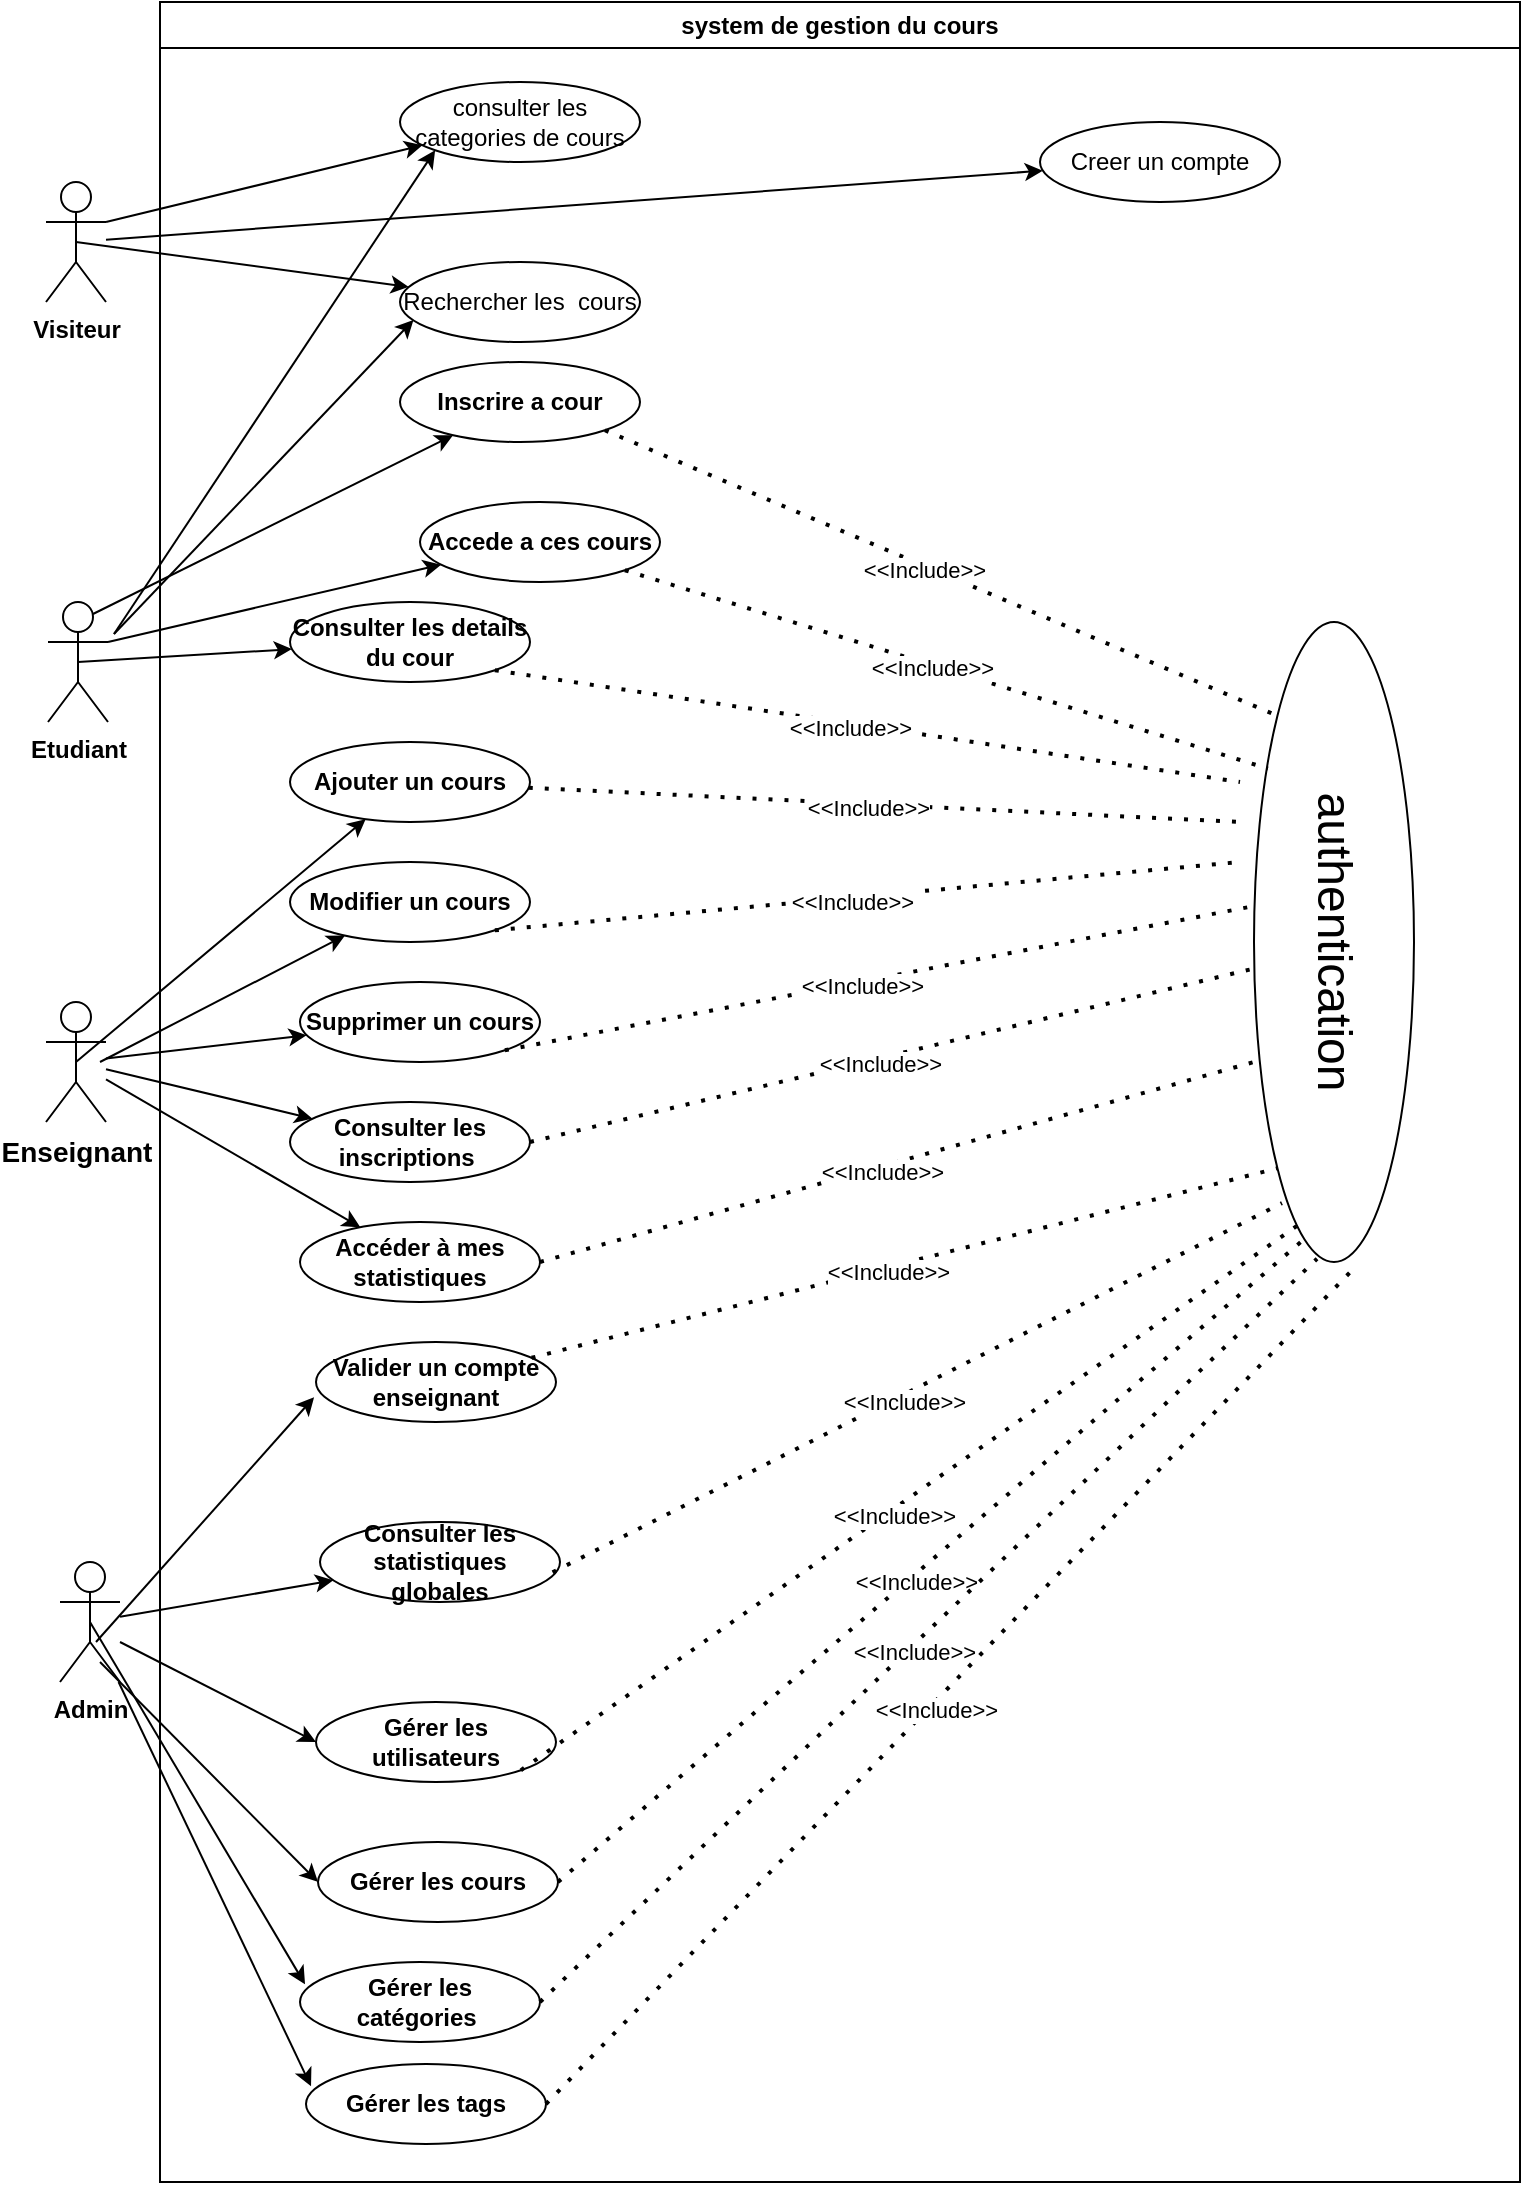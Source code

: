 <mxfile version="26.0.4">
  <diagram name="Page-1" id="to9laPEvmwYYF8XZ3khk">
    <mxGraphModel dx="1216" dy="601" grid="1" gridSize="10" guides="1" tooltips="1" connect="1" arrows="1" fold="1" page="1" pageScale="1" pageWidth="827" pageHeight="1169" math="0" shadow="0">
      <root>
        <mxCell id="0" />
        <mxCell id="1" parent="0" />
        <mxCell id="OT4-hi9Ndf2Y-_jL56fL-1" value="system de gestion du cours" style="swimlane;whiteSpace=wrap;html=1;startSize=23;" parent="1" vertex="1">
          <mxGeometry x="80" y="60" width="680" height="1090" as="geometry" />
        </mxCell>
        <mxCell id="OT4-hi9Ndf2Y-_jL56fL-13" value="consulter les categories de cours" style="ellipse;whiteSpace=wrap;html=1;" parent="OT4-hi9Ndf2Y-_jL56fL-1" vertex="1">
          <mxGeometry x="120" y="40" width="120" height="40" as="geometry" />
        </mxCell>
        <mxCell id="OT4-hi9Ndf2Y-_jL56fL-15" value="Rechercher les&amp;nbsp; cours" style="ellipse;whiteSpace=wrap;html=1;" parent="OT4-hi9Ndf2Y-_jL56fL-1" vertex="1">
          <mxGeometry x="120" y="130" width="120" height="40" as="geometry" />
        </mxCell>
        <mxCell id="OT4-hi9Ndf2Y-_jL56fL-17" value="Creer un compte" style="ellipse;whiteSpace=wrap;html=1;" parent="OT4-hi9Ndf2Y-_jL56fL-1" vertex="1">
          <mxGeometry x="440" y="60" width="120" height="40" as="geometry" />
        </mxCell>
        <mxCell id="OT4-hi9Ndf2Y-_jL56fL-21" value="&lt;b&gt;Inscrire a cour&lt;/b&gt;" style="ellipse;whiteSpace=wrap;html=1;" parent="OT4-hi9Ndf2Y-_jL56fL-1" vertex="1">
          <mxGeometry x="120" y="180" width="120" height="40" as="geometry" />
        </mxCell>
        <mxCell id="OT4-hi9Ndf2Y-_jL56fL-23" value="&lt;b&gt;Accede a ces cours&lt;/b&gt;" style="ellipse;whiteSpace=wrap;html=1;" parent="OT4-hi9Ndf2Y-_jL56fL-1" vertex="1">
          <mxGeometry x="130" y="250" width="120" height="40" as="geometry" />
        </mxCell>
        <mxCell id="OT4-hi9Ndf2Y-_jL56fL-26" value="&lt;b&gt;Consulter les details du cour&lt;/b&gt;" style="ellipse;whiteSpace=wrap;html=1;" parent="OT4-hi9Ndf2Y-_jL56fL-1" vertex="1">
          <mxGeometry x="65" y="300" width="120" height="40" as="geometry" />
        </mxCell>
        <mxCell id="OT4-hi9Ndf2Y-_jL56fL-28" value="&lt;b&gt;Ajouter un cours&lt;/b&gt;" style="ellipse;whiteSpace=wrap;html=1;" parent="OT4-hi9Ndf2Y-_jL56fL-1" vertex="1">
          <mxGeometry x="65" y="370" width="120" height="40" as="geometry" />
        </mxCell>
        <mxCell id="OT4-hi9Ndf2Y-_jL56fL-29" value="&lt;strong&gt;Modifier un cours&lt;/strong&gt;" style="ellipse;whiteSpace=wrap;html=1;" parent="OT4-hi9Ndf2Y-_jL56fL-1" vertex="1">
          <mxGeometry x="65" y="430" width="120" height="40" as="geometry" />
        </mxCell>
        <mxCell id="OT4-hi9Ndf2Y-_jL56fL-30" style="rounded=0;orthogonalLoop=1;jettySize=auto;html=1;" parent="OT4-hi9Ndf2Y-_jL56fL-1" target="OT4-hi9Ndf2Y-_jL56fL-29" edge="1">
          <mxGeometry relative="1" as="geometry">
            <mxPoint x="-30" y="530" as="sourcePoint" />
          </mxGeometry>
        </mxCell>
        <mxCell id="OT4-hi9Ndf2Y-_jL56fL-31" value="&lt;strong&gt;Supprimer un cours&lt;/strong&gt;" style="ellipse;whiteSpace=wrap;html=1;" parent="OT4-hi9Ndf2Y-_jL56fL-1" vertex="1">
          <mxGeometry x="70" y="490" width="120" height="40" as="geometry" />
        </mxCell>
        <mxCell id="OT4-hi9Ndf2Y-_jL56fL-33" value="&lt;strong&gt;Consulter les inscriptions&lt;/strong&gt;&amp;nbsp;" style="ellipse;whiteSpace=wrap;html=1;" parent="OT4-hi9Ndf2Y-_jL56fL-1" vertex="1">
          <mxGeometry x="65" y="550" width="120" height="40" as="geometry" />
        </mxCell>
        <mxCell id="OT4-hi9Ndf2Y-_jL56fL-35" value="&lt;font style=&quot;font-size: 24px;&quot;&gt;authentication&lt;/font&gt;" style="ellipse;whiteSpace=wrap;html=1;rotation=90;" parent="OT4-hi9Ndf2Y-_jL56fL-1" vertex="1">
          <mxGeometry x="427" y="430" width="320" height="80" as="geometry" />
        </mxCell>
        <mxCell id="OT4-hi9Ndf2Y-_jL56fL-37" value="" style="endArrow=none;dashed=1;html=1;dashPattern=1 3;strokeWidth=2;rounded=0;exitX=1;exitY=1;exitDx=0;exitDy=0;entryX=0;entryY=1;entryDx=0;entryDy=0;" parent="OT4-hi9Ndf2Y-_jL56fL-1" source="OT4-hi9Ndf2Y-_jL56fL-21" target="OT4-hi9Ndf2Y-_jL56fL-35" edge="1">
          <mxGeometry width="50" height="50" relative="1" as="geometry">
            <mxPoint x="680" y="460" as="sourcePoint" />
            <mxPoint x="730" y="410" as="targetPoint" />
          </mxGeometry>
        </mxCell>
        <mxCell id="OT4-hi9Ndf2Y-_jL56fL-38" value="&amp;lt;&amp;lt;Include&amp;gt;&amp;gt;" style="edgeLabel;html=1;align=center;verticalAlign=middle;resizable=0;points=[];" parent="OT4-hi9Ndf2Y-_jL56fL-37" vertex="1" connectable="0">
          <mxGeometry x="-0.052" y="-2" relative="1" as="geometry">
            <mxPoint x="1" as="offset" />
          </mxGeometry>
        </mxCell>
        <mxCell id="OT4-hi9Ndf2Y-_jL56fL-39" value="" style="endArrow=none;dashed=1;html=1;dashPattern=1 3;strokeWidth=2;rounded=0;exitX=1;exitY=1;exitDx=0;exitDy=0;entryX=0.229;entryY=0.913;entryDx=0;entryDy=0;entryPerimeter=0;" parent="OT4-hi9Ndf2Y-_jL56fL-1" source="OT4-hi9Ndf2Y-_jL56fL-23" target="OT4-hi9Ndf2Y-_jL56fL-35" edge="1">
          <mxGeometry width="50" height="50" relative="1" as="geometry">
            <mxPoint x="182" y="294" as="sourcePoint" />
            <mxPoint x="569" y="367" as="targetPoint" />
          </mxGeometry>
        </mxCell>
        <mxCell id="OT4-hi9Ndf2Y-_jL56fL-40" value="&amp;lt;&amp;lt;Include&amp;gt;&amp;gt;" style="edgeLabel;html=1;align=center;verticalAlign=middle;resizable=0;points=[];" parent="OT4-hi9Ndf2Y-_jL56fL-39" vertex="1" connectable="0">
          <mxGeometry x="-0.052" y="-2" relative="1" as="geometry">
            <mxPoint x="1" as="offset" />
          </mxGeometry>
        </mxCell>
        <mxCell id="OT4-hi9Ndf2Y-_jL56fL-41" value="" style="endArrow=none;dashed=1;html=1;dashPattern=1 3;strokeWidth=2;rounded=0;exitX=1;exitY=1;exitDx=0;exitDy=0;" parent="OT4-hi9Ndf2Y-_jL56fL-1" source="OT4-hi9Ndf2Y-_jL56fL-26" edge="1">
          <mxGeometry width="50" height="50" relative="1" as="geometry">
            <mxPoint x="182" y="344" as="sourcePoint" />
            <mxPoint x="540" y="390" as="targetPoint" />
          </mxGeometry>
        </mxCell>
        <mxCell id="OT4-hi9Ndf2Y-_jL56fL-42" value="&amp;lt;&amp;lt;Include&amp;gt;&amp;gt;" style="edgeLabel;html=1;align=center;verticalAlign=middle;resizable=0;points=[];" parent="OT4-hi9Ndf2Y-_jL56fL-41" vertex="1" connectable="0">
          <mxGeometry x="-0.052" y="-2" relative="1" as="geometry">
            <mxPoint x="1" as="offset" />
          </mxGeometry>
        </mxCell>
        <mxCell id="OT4-hi9Ndf2Y-_jL56fL-43" value="" style="endArrow=none;dashed=1;html=1;dashPattern=1 3;strokeWidth=2;rounded=0;" parent="OT4-hi9Ndf2Y-_jL56fL-1" source="OT4-hi9Ndf2Y-_jL56fL-28" edge="1">
          <mxGeometry width="50" height="50" relative="1" as="geometry">
            <mxPoint x="192" y="394" as="sourcePoint" />
            <mxPoint x="540" y="410" as="targetPoint" />
          </mxGeometry>
        </mxCell>
        <mxCell id="OT4-hi9Ndf2Y-_jL56fL-44" value="&amp;lt;&amp;lt;Include&amp;gt;&amp;gt;" style="edgeLabel;html=1;align=center;verticalAlign=middle;resizable=0;points=[];" parent="OT4-hi9Ndf2Y-_jL56fL-43" vertex="1" connectable="0">
          <mxGeometry x="-0.052" y="-2" relative="1" as="geometry">
            <mxPoint x="1" as="offset" />
          </mxGeometry>
        </mxCell>
        <mxCell id="OT4-hi9Ndf2Y-_jL56fL-45" value="" style="endArrow=none;dashed=1;html=1;dashPattern=1 3;strokeWidth=2;rounded=0;exitX=1;exitY=1;exitDx=0;exitDy=0;" parent="OT4-hi9Ndf2Y-_jL56fL-1" source="OT4-hi9Ndf2Y-_jL56fL-29" edge="1">
          <mxGeometry width="50" height="50" relative="1" as="geometry">
            <mxPoint x="225" y="452" as="sourcePoint" />
            <mxPoint x="540" y="430" as="targetPoint" />
          </mxGeometry>
        </mxCell>
        <mxCell id="OT4-hi9Ndf2Y-_jL56fL-46" value="&amp;lt;&amp;lt;Include&amp;gt;&amp;gt;" style="edgeLabel;html=1;align=center;verticalAlign=middle;resizable=0;points=[];" parent="OT4-hi9Ndf2Y-_jL56fL-45" vertex="1" connectable="0">
          <mxGeometry x="-0.052" y="-2" relative="1" as="geometry">
            <mxPoint x="1" as="offset" />
          </mxGeometry>
        </mxCell>
        <mxCell id="OT4-hi9Ndf2Y-_jL56fL-47" value="" style="endArrow=none;dashed=1;html=1;dashPattern=1 3;strokeWidth=2;rounded=0;entryX=0.444;entryY=1.004;entryDx=0;entryDy=0;exitX=1;exitY=1;exitDx=0;exitDy=0;entryPerimeter=0;" parent="OT4-hi9Ndf2Y-_jL56fL-1" source="OT4-hi9Ndf2Y-_jL56fL-31" target="OT4-hi9Ndf2Y-_jL56fL-35" edge="1">
          <mxGeometry width="50" height="50" relative="1" as="geometry">
            <mxPoint x="212" y="529" as="sourcePoint" />
            <mxPoint x="609" y="407" as="targetPoint" />
          </mxGeometry>
        </mxCell>
        <mxCell id="OT4-hi9Ndf2Y-_jL56fL-48" value="&amp;lt;&amp;lt;Include&amp;gt;&amp;gt;" style="edgeLabel;html=1;align=center;verticalAlign=middle;resizable=0;points=[];" parent="OT4-hi9Ndf2Y-_jL56fL-47" vertex="1" connectable="0">
          <mxGeometry x="-0.052" y="-2" relative="1" as="geometry">
            <mxPoint x="1" as="offset" />
          </mxGeometry>
        </mxCell>
        <mxCell id="OT4-hi9Ndf2Y-_jL56fL-49" value="" style="endArrow=none;dashed=1;html=1;dashPattern=1 3;strokeWidth=2;rounded=0;entryX=0.539;entryY=0.959;entryDx=0;entryDy=0;exitX=1;exitY=0.5;exitDx=0;exitDy=0;entryPerimeter=0;" parent="OT4-hi9Ndf2Y-_jL56fL-1" source="OT4-hi9Ndf2Y-_jL56fL-33" target="OT4-hi9Ndf2Y-_jL56fL-35" edge="1">
          <mxGeometry width="50" height="50" relative="1" as="geometry">
            <mxPoint x="212" y="584" as="sourcePoint" />
            <mxPoint x="619" y="417" as="targetPoint" />
          </mxGeometry>
        </mxCell>
        <mxCell id="OT4-hi9Ndf2Y-_jL56fL-50" value="&amp;lt;&amp;lt;Include&amp;gt;&amp;gt;" style="edgeLabel;html=1;align=center;verticalAlign=middle;resizable=0;points=[];" parent="OT4-hi9Ndf2Y-_jL56fL-49" vertex="1" connectable="0">
          <mxGeometry x="-0.052" y="-2" relative="1" as="geometry">
            <mxPoint x="1" as="offset" />
          </mxGeometry>
        </mxCell>
        <mxCell id="OT4-hi9Ndf2Y-_jL56fL-51" value="&lt;strong&gt;Gérer les utilisateurs&lt;/strong&gt;" style="ellipse;whiteSpace=wrap;html=1;" parent="OT4-hi9Ndf2Y-_jL56fL-1" vertex="1">
          <mxGeometry x="78" y="850" width="120" height="40" as="geometry" />
        </mxCell>
        <mxCell id="OT4-hi9Ndf2Y-_jL56fL-52" value="&lt;strong&gt;Valider un compte enseignant&lt;/strong&gt;" style="ellipse;whiteSpace=wrap;html=1;" parent="OT4-hi9Ndf2Y-_jL56fL-1" vertex="1">
          <mxGeometry x="78" y="670" width="120" height="40" as="geometry" />
        </mxCell>
        <mxCell id="OT4-hi9Ndf2Y-_jL56fL-53" style="rounded=0;orthogonalLoop=1;jettySize=auto;html=1;exitX=0.5;exitY=0.5;exitDx=0;exitDy=0;exitPerimeter=0;entryX=-0.008;entryY=0.69;entryDx=0;entryDy=0;entryPerimeter=0;" parent="OT4-hi9Ndf2Y-_jL56fL-1" target="OT4-hi9Ndf2Y-_jL56fL-52" edge="1">
          <mxGeometry relative="1" as="geometry">
            <mxPoint x="-32" y="820" as="sourcePoint" />
          </mxGeometry>
        </mxCell>
        <mxCell id="OT4-hi9Ndf2Y-_jL56fL-54" style="rounded=0;orthogonalLoop=1;jettySize=auto;html=1;entryX=0;entryY=0.5;entryDx=0;entryDy=0;" parent="OT4-hi9Ndf2Y-_jL56fL-1" target="OT4-hi9Ndf2Y-_jL56fL-51" edge="1">
          <mxGeometry relative="1" as="geometry">
            <mxPoint x="-20" y="820" as="sourcePoint" />
          </mxGeometry>
        </mxCell>
        <mxCell id="OT4-hi9Ndf2Y-_jL56fL-55" style="rounded=0;orthogonalLoop=1;jettySize=auto;html=1;entryX=0;entryY=0.5;entryDx=0;entryDy=0;" parent="OT4-hi9Ndf2Y-_jL56fL-1" target="OT4-hi9Ndf2Y-_jL56fL-66" edge="1">
          <mxGeometry relative="1" as="geometry">
            <mxPoint x="-30" y="830" as="sourcePoint" />
            <mxPoint x="111" y="827" as="targetPoint" />
          </mxGeometry>
        </mxCell>
        <mxCell id="OT4-hi9Ndf2Y-_jL56fL-57" value="&lt;strong&gt;Gérer les catégories&amp;nbsp;&lt;/strong&gt;" style="ellipse;whiteSpace=wrap;html=1;" parent="OT4-hi9Ndf2Y-_jL56fL-1" vertex="1">
          <mxGeometry x="70" y="980" width="120" height="40" as="geometry" />
        </mxCell>
        <mxCell id="OT4-hi9Ndf2Y-_jL56fL-58" value="" style="endArrow=none;dashed=1;html=1;dashPattern=1 3;strokeWidth=2;rounded=0;entryX=0.968;entryY=0.704;entryDx=0;entryDy=0;exitX=1;exitY=0.5;exitDx=0;exitDy=0;entryPerimeter=0;" parent="OT4-hi9Ndf2Y-_jL56fL-1" source="OT4-hi9Ndf2Y-_jL56fL-66" target="OT4-hi9Ndf2Y-_jL56fL-35" edge="1">
          <mxGeometry width="50" height="50" relative="1" as="geometry">
            <mxPoint x="212" y="844" as="sourcePoint" />
            <mxPoint x="557" y="722" as="targetPoint" />
          </mxGeometry>
        </mxCell>
        <mxCell id="OT4-hi9Ndf2Y-_jL56fL-59" value="&amp;lt;&amp;lt;Include&amp;gt;&amp;gt;" style="edgeLabel;html=1;align=center;verticalAlign=middle;resizable=0;points=[];" parent="OT4-hi9Ndf2Y-_jL56fL-58" vertex="1" connectable="0">
          <mxGeometry x="-0.052" y="-2" relative="1" as="geometry">
            <mxPoint x="1" as="offset" />
          </mxGeometry>
        </mxCell>
        <mxCell id="OT4-hi9Ndf2Y-_jL56fL-60" value="" style="endArrow=none;dashed=1;html=1;dashPattern=1 3;strokeWidth=2;rounded=0;entryX=0.995;entryY=0.606;entryDx=0;entryDy=0;exitX=1;exitY=0.5;exitDx=0;exitDy=0;entryPerimeter=0;" parent="OT4-hi9Ndf2Y-_jL56fL-1" source="OT4-hi9Ndf2Y-_jL56fL-57" target="OT4-hi9Ndf2Y-_jL56fL-35" edge="1">
          <mxGeometry width="50" height="50" relative="1" as="geometry">
            <mxPoint x="222" y="854" as="sourcePoint" />
            <mxPoint x="560" y="752" as="targetPoint" />
          </mxGeometry>
        </mxCell>
        <mxCell id="OT4-hi9Ndf2Y-_jL56fL-61" value="&amp;lt;&amp;lt;Include&amp;gt;&amp;gt;" style="edgeLabel;html=1;align=center;verticalAlign=middle;resizable=0;points=[];" parent="OT4-hi9Ndf2Y-_jL56fL-60" vertex="1" connectable="0">
          <mxGeometry x="-0.052" y="-2" relative="1" as="geometry">
            <mxPoint x="1" as="offset" />
          </mxGeometry>
        </mxCell>
        <mxCell id="OT4-hi9Ndf2Y-_jL56fL-62" value="" style="endArrow=none;dashed=1;html=1;dashPattern=1 3;strokeWidth=2;rounded=0;exitX=1;exitY=1;exitDx=0;exitDy=0;entryX=0.944;entryY=0.734;entryDx=0;entryDy=0;entryPerimeter=0;" parent="OT4-hi9Ndf2Y-_jL56fL-1" source="OT4-hi9Ndf2Y-_jL56fL-51" target="OT4-hi9Ndf2Y-_jL56fL-35" edge="1">
          <mxGeometry width="50" height="50" relative="1" as="geometry">
            <mxPoint x="235" y="722" as="sourcePoint" />
            <mxPoint x="550" y="700" as="targetPoint" />
          </mxGeometry>
        </mxCell>
        <mxCell id="OT4-hi9Ndf2Y-_jL56fL-63" value="&amp;lt;&amp;lt;Include&amp;gt;&amp;gt;" style="edgeLabel;html=1;align=center;verticalAlign=middle;resizable=0;points=[];" parent="OT4-hi9Ndf2Y-_jL56fL-62" vertex="1" connectable="0">
          <mxGeometry x="-0.052" y="-2" relative="1" as="geometry">
            <mxPoint x="1" as="offset" />
          </mxGeometry>
        </mxCell>
        <mxCell id="OT4-hi9Ndf2Y-_jL56fL-64" value="" style="endArrow=none;dashed=1;html=1;dashPattern=1 3;strokeWidth=2;rounded=0;entryX=1;entryY=1;entryDx=0;entryDy=0;" parent="OT4-hi9Ndf2Y-_jL56fL-1" source="OT4-hi9Ndf2Y-_jL56fL-52" target="OT4-hi9Ndf2Y-_jL56fL-35" edge="1">
          <mxGeometry width="50" height="50" relative="1" as="geometry">
            <mxPoint x="202" y="664" as="sourcePoint" />
            <mxPoint x="550" y="680" as="targetPoint" />
          </mxGeometry>
        </mxCell>
        <mxCell id="OT4-hi9Ndf2Y-_jL56fL-65" value="&amp;lt;&amp;lt;Include&amp;gt;&amp;gt;" style="edgeLabel;html=1;align=center;verticalAlign=middle;resizable=0;points=[];" parent="OT4-hi9Ndf2Y-_jL56fL-64" vertex="1" connectable="0">
          <mxGeometry x="-0.052" y="-2" relative="1" as="geometry">
            <mxPoint x="1" as="offset" />
          </mxGeometry>
        </mxCell>
        <mxCell id="OT4-hi9Ndf2Y-_jL56fL-66" value="&lt;b&gt;Gérer les cours&lt;/b&gt;" style="ellipse;whiteSpace=wrap;html=1;" parent="OT4-hi9Ndf2Y-_jL56fL-1" vertex="1">
          <mxGeometry x="79" y="920" width="120" height="40" as="geometry" />
        </mxCell>
        <mxCell id="OT4-hi9Ndf2Y-_jL56fL-68" value="&lt;b&gt;Accéder à mes statistiques&lt;/b&gt;" style="ellipse;whiteSpace=wrap;html=1;" parent="OT4-hi9Ndf2Y-_jL56fL-1" vertex="1">
          <mxGeometry x="70" y="610" width="120" height="40" as="geometry" />
        </mxCell>
        <mxCell id="OT4-hi9Ndf2Y-_jL56fL-69" value="" style="endArrow=none;dashed=1;html=1;dashPattern=1 3;strokeWidth=2;rounded=0;entryX=0.539;entryY=0.959;entryDx=0;entryDy=0;exitX=1;exitY=0.5;exitDx=0;exitDy=0;entryPerimeter=0;" parent="OT4-hi9Ndf2Y-_jL56fL-1" source="OT4-hi9Ndf2Y-_jL56fL-68" edge="1">
          <mxGeometry width="50" height="50" relative="1" as="geometry">
            <mxPoint x="209" y="632" as="sourcePoint" />
            <mxPoint x="547" y="530" as="targetPoint" />
          </mxGeometry>
        </mxCell>
        <mxCell id="OT4-hi9Ndf2Y-_jL56fL-70" value="&amp;lt;&amp;lt;Include&amp;gt;&amp;gt;" style="edgeLabel;html=1;align=center;verticalAlign=middle;resizable=0;points=[];" parent="OT4-hi9Ndf2Y-_jL56fL-69" vertex="1" connectable="0">
          <mxGeometry x="-0.052" y="-2" relative="1" as="geometry">
            <mxPoint x="1" as="offset" />
          </mxGeometry>
        </mxCell>
        <mxCell id="OT4-hi9Ndf2Y-_jL56fL-71" value="&lt;strong&gt;Consulter les statistiques globales&lt;/strong&gt;" style="ellipse;whiteSpace=wrap;html=1;" parent="OT4-hi9Ndf2Y-_jL56fL-1" vertex="1">
          <mxGeometry x="80" y="760" width="120" height="40" as="geometry" />
        </mxCell>
        <mxCell id="OT4-hi9Ndf2Y-_jL56fL-72" value="" style="endArrow=none;dashed=1;html=1;dashPattern=1 3;strokeWidth=2;rounded=0;entryX=0.908;entryY=0.825;entryDx=0;entryDy=0;exitX=0.969;exitY=0.629;exitDx=0;exitDy=0;exitPerimeter=0;entryPerimeter=0;" parent="OT4-hi9Ndf2Y-_jL56fL-1" source="OT4-hi9Ndf2Y-_jL56fL-71" target="OT4-hi9Ndf2Y-_jL56fL-35" edge="1">
          <mxGeometry width="50" height="50" relative="1" as="geometry">
            <mxPoint x="240" y="900" as="sourcePoint" />
            <mxPoint x="570" y="762" as="targetPoint" />
          </mxGeometry>
        </mxCell>
        <mxCell id="OT4-hi9Ndf2Y-_jL56fL-73" value="&amp;lt;&amp;lt;Include&amp;gt;&amp;gt;" style="edgeLabel;html=1;align=center;verticalAlign=middle;resizable=0;points=[];" parent="OT4-hi9Ndf2Y-_jL56fL-72" vertex="1" connectable="0">
          <mxGeometry x="-0.052" y="-2" relative="1" as="geometry">
            <mxPoint x="1" as="offset" />
          </mxGeometry>
        </mxCell>
        <mxCell id="OT4-hi9Ndf2Y-_jL56fL-78" value="&lt;strong&gt;Gérer les tags&lt;/strong&gt;" style="ellipse;whiteSpace=wrap;html=1;" parent="OT4-hi9Ndf2Y-_jL56fL-1" vertex="1">
          <mxGeometry x="73" y="1031" width="120" height="40" as="geometry" />
        </mxCell>
        <mxCell id="OT4-hi9Ndf2Y-_jL56fL-79" value="" style="endArrow=none;dashed=1;html=1;dashPattern=1 3;strokeWidth=2;rounded=0;entryX=1.004;entryY=0.353;entryDx=0;entryDy=0;exitX=1;exitY=0.5;exitDx=0;exitDy=0;entryPerimeter=0;" parent="OT4-hi9Ndf2Y-_jL56fL-1" source="OT4-hi9Ndf2Y-_jL56fL-78" target="OT4-hi9Ndf2Y-_jL56fL-35" edge="1">
          <mxGeometry width="50" height="50" relative="1" as="geometry">
            <mxPoint x="232" y="924" as="sourcePoint" />
            <mxPoint x="589" y="698" as="targetPoint" />
          </mxGeometry>
        </mxCell>
        <mxCell id="OT4-hi9Ndf2Y-_jL56fL-80" value="&amp;lt;&amp;lt;Include&amp;gt;&amp;gt;" style="edgeLabel;html=1;align=center;verticalAlign=middle;resizable=0;points=[];" parent="OT4-hi9Ndf2Y-_jL56fL-79" vertex="1" connectable="0">
          <mxGeometry x="-0.052" y="-2" relative="1" as="geometry">
            <mxPoint x="1" as="offset" />
          </mxGeometry>
        </mxCell>
        <mxCell id="OT4-hi9Ndf2Y-_jL56fL-2" value="&lt;b&gt;Etudiant&lt;/b&gt;" style="shape=umlActor;verticalLabelPosition=bottom;verticalAlign=top;html=1;outlineConnect=0;" parent="1" vertex="1">
          <mxGeometry x="24" y="360" width="30" height="60" as="geometry" />
        </mxCell>
        <mxCell id="OT4-hi9Ndf2Y-_jL56fL-14" style="rounded=0;orthogonalLoop=1;jettySize=auto;html=1;exitX=1;exitY=0.333;exitDx=0;exitDy=0;exitPerimeter=0;" parent="1" source="OT4-hi9Ndf2Y-_jL56fL-3" target="OT4-hi9Ndf2Y-_jL56fL-13" edge="1">
          <mxGeometry relative="1" as="geometry" />
        </mxCell>
        <mxCell id="OT4-hi9Ndf2Y-_jL56fL-3" value="&lt;b&gt;Visiteur&lt;/b&gt;" style="shape=umlActor;verticalLabelPosition=bottom;verticalAlign=top;html=1;outlineConnect=0;" parent="1" vertex="1">
          <mxGeometry x="23" y="150" width="30" height="60" as="geometry" />
        </mxCell>
        <mxCell id="OT4-hi9Ndf2Y-_jL56fL-4" value="&lt;span style=&quot;box-sizing: border-box; border: 0px solid; --tw-border-spacing-x: 0; --tw-border-spacing-y: 0; --tw-translate-x: 0; --tw-translate-y: 0; --tw-rotate: 0; --tw-skew-x: 0; --tw-skew-y: 0; --tw-scale-x: 1; --tw-scale-y: 1; --tw-pan-x: ; --tw-pan-y: ; --tw-pinch-zoom: ; --tw-scroll-snap-strictness: proximity; --tw-gradient-from-position: ; --tw-gradient-via-position: ; --tw-gradient-to-position: ; --tw-ordinal: ; --tw-slashed-zero: ; --tw-numeric-figure: ; --tw-numeric-spacing: ; --tw-numeric-fraction: ; --tw-ring-inset: ; --tw-ring-offset-width: 0px; --tw-ring-offset-color: #fff; --tw-ring-color: rgba(59,130,246,.5); --tw-ring-offset-shadow: 0 0 #0000; --tw-ring-shadow: 0 0 #0000; --tw-shadow: 0 0 #0000; --tw-shadow-colored: 0 0 #0000; --tw-blur: ; --tw-brightness: ; --tw-contrast: ; --tw-grayscale: ; --tw-hue-rotate: ; --tw-invert: ; --tw-saturate: ; --tw-sepia: ; --tw-drop-shadow: ; --tw-backdrop-blur: ; --tw-backdrop-brightness: ; --tw-backdrop-contrast: ; --tw-backdrop-grayscale: ; --tw-backdrop-hue-rotate: ; --tw-backdrop-invert: ; --tw-backdrop-opacity: ; --tw-backdrop-saturate: ; --tw-backdrop-sepia: ; --tw-contain-size: ; --tw-contain-layout: ; --tw-contain-paint: ; --tw-contain-style: ; font-weight: bolder; font-family: &amp;quot;Nunito Sans&amp;quot;, sans-serif; font-size: 14px; text-align: start; white-space: pre-wrap; background-color: rgb(255, 255, 255);&quot;&gt;Enseignant&lt;/span&gt;" style="shape=umlActor;verticalLabelPosition=bottom;verticalAlign=top;html=1;outlineConnect=0;" parent="1" vertex="1">
          <mxGeometry x="23" y="560" width="30" height="60" as="geometry" />
        </mxCell>
        <mxCell id="OT4-hi9Ndf2Y-_jL56fL-5" value="&lt;b&gt;Admin&lt;/b&gt;" style="shape=umlActor;verticalLabelPosition=bottom;verticalAlign=top;html=1;outlineConnect=0;" parent="1" vertex="1">
          <mxGeometry x="30" y="840" width="30" height="60" as="geometry" />
        </mxCell>
        <mxCell id="OT4-hi9Ndf2Y-_jL56fL-16" style="rounded=0;orthogonalLoop=1;jettySize=auto;html=1;exitX=0.5;exitY=0.5;exitDx=0;exitDy=0;exitPerimeter=0;" parent="1" source="OT4-hi9Ndf2Y-_jL56fL-3" target="OT4-hi9Ndf2Y-_jL56fL-15" edge="1">
          <mxGeometry relative="1" as="geometry">
            <mxPoint x="50" y="240" as="sourcePoint" />
          </mxGeometry>
        </mxCell>
        <mxCell id="OT4-hi9Ndf2Y-_jL56fL-18" style="rounded=0;orthogonalLoop=1;jettySize=auto;html=1;" parent="1" source="OT4-hi9Ndf2Y-_jL56fL-3" target="OT4-hi9Ndf2Y-_jL56fL-17" edge="1">
          <mxGeometry relative="1" as="geometry">
            <mxPoint x="60" y="250" as="sourcePoint" />
          </mxGeometry>
        </mxCell>
        <mxCell id="OT4-hi9Ndf2Y-_jL56fL-22" style="rounded=0;orthogonalLoop=1;jettySize=auto;html=1;exitX=0.75;exitY=0.1;exitDx=0;exitDy=0;exitPerimeter=0;" parent="1" source="OT4-hi9Ndf2Y-_jL56fL-2" target="OT4-hi9Ndf2Y-_jL56fL-21" edge="1">
          <mxGeometry relative="1" as="geometry">
            <mxPoint x="80" y="270" as="sourcePoint" />
          </mxGeometry>
        </mxCell>
        <mxCell id="OT4-hi9Ndf2Y-_jL56fL-24" style="rounded=0;orthogonalLoop=1;jettySize=auto;html=1;exitX=1;exitY=0.333;exitDx=0;exitDy=0;exitPerimeter=0;" parent="1" source="OT4-hi9Ndf2Y-_jL56fL-2" target="OT4-hi9Ndf2Y-_jL56fL-23" edge="1">
          <mxGeometry relative="1" as="geometry">
            <mxPoint x="85" y="400" as="sourcePoint" />
          </mxGeometry>
        </mxCell>
        <mxCell id="OT4-hi9Ndf2Y-_jL56fL-25" style="rounded=0;orthogonalLoop=1;jettySize=auto;html=1;exitX=0.5;exitY=0.5;exitDx=0;exitDy=0;exitPerimeter=0;" parent="1" source="OT4-hi9Ndf2Y-_jL56fL-2" target="OT4-hi9Ndf2Y-_jL56fL-26" edge="1">
          <mxGeometry relative="1" as="geometry">
            <mxPoint x="64" y="430" as="sourcePoint" />
          </mxGeometry>
        </mxCell>
        <mxCell id="OT4-hi9Ndf2Y-_jL56fL-27" style="rounded=0;orthogonalLoop=1;jettySize=auto;html=1;exitX=0.5;exitY=0.5;exitDx=0;exitDy=0;exitPerimeter=0;" parent="1" source="OT4-hi9Ndf2Y-_jL56fL-4" target="OT4-hi9Ndf2Y-_jL56fL-28" edge="1">
          <mxGeometry relative="1" as="geometry">
            <mxPoint x="39" y="450" as="sourcePoint" />
          </mxGeometry>
        </mxCell>
        <mxCell id="OT4-hi9Ndf2Y-_jL56fL-32" style="rounded=0;orthogonalLoop=1;jettySize=auto;html=1;" parent="1" source="OT4-hi9Ndf2Y-_jL56fL-4" target="OT4-hi9Ndf2Y-_jL56fL-31" edge="1">
          <mxGeometry relative="1" as="geometry">
            <mxPoint x="38" y="700" as="sourcePoint" />
          </mxGeometry>
        </mxCell>
        <mxCell id="OT4-hi9Ndf2Y-_jL56fL-34" style="rounded=0;orthogonalLoop=1;jettySize=auto;html=1;" parent="1" source="OT4-hi9Ndf2Y-_jL56fL-4" target="OT4-hi9Ndf2Y-_jL56fL-33" edge="1">
          <mxGeometry relative="1" as="geometry">
            <mxPoint x="38" y="760" as="sourcePoint" />
          </mxGeometry>
        </mxCell>
        <mxCell id="OT4-hi9Ndf2Y-_jL56fL-67" style="rounded=0;orthogonalLoop=1;jettySize=auto;html=1;" parent="1" source="OT4-hi9Ndf2Y-_jL56fL-4" target="OT4-hi9Ndf2Y-_jL56fL-68" edge="1">
          <mxGeometry relative="1" as="geometry">
            <mxPoint x="50" y="643" as="sourcePoint" />
          </mxGeometry>
        </mxCell>
        <mxCell id="OT4-hi9Ndf2Y-_jL56fL-74" style="rounded=0;orthogonalLoop=1;jettySize=auto;html=1;" parent="1" source="OT4-hi9Ndf2Y-_jL56fL-5" target="OT4-hi9Ndf2Y-_jL56fL-71" edge="1">
          <mxGeometry relative="1" as="geometry">
            <mxPoint x="73" y="875" as="sourcePoint" />
            <mxPoint x="218" y="926" as="targetPoint" />
          </mxGeometry>
        </mxCell>
        <mxCell id="OT4-hi9Ndf2Y-_jL56fL-56" style="rounded=0;orthogonalLoop=1;jettySize=auto;html=1;exitX=0.5;exitY=0.5;exitDx=0;exitDy=0;exitPerimeter=0;entryX=0.021;entryY=0.279;entryDx=0;entryDy=0;entryPerimeter=0;" parent="1" source="OT4-hi9Ndf2Y-_jL56fL-5" target="OT4-hi9Ndf2Y-_jL56fL-57" edge="1">
          <mxGeometry relative="1" as="geometry">
            <mxPoint x="63" y="865" as="sourcePoint" />
          </mxGeometry>
        </mxCell>
        <mxCell id="OT4-hi9Ndf2Y-_jL56fL-81" style="rounded=0;orthogonalLoop=1;jettySize=auto;html=1;entryX=0.021;entryY=0.279;entryDx=0;entryDy=0;entryPerimeter=0;" parent="1" source="OT4-hi9Ndf2Y-_jL56fL-5" target="OT4-hi9Ndf2Y-_jL56fL-78" edge="1">
          <mxGeometry relative="1" as="geometry">
            <mxPoint x="55" y="940" as="sourcePoint" />
          </mxGeometry>
        </mxCell>
        <mxCell id="RtEHQL8wnYG6iCBYi3Z9-1" style="rounded=0;orthogonalLoop=1;jettySize=auto;html=1;exitX=0.75;exitY=0.1;exitDx=0;exitDy=0;exitPerimeter=0;entryX=0;entryY=1;entryDx=0;entryDy=0;" edge="1" parent="1" target="OT4-hi9Ndf2Y-_jL56fL-13">
          <mxGeometry relative="1" as="geometry">
            <mxPoint x="57" y="376" as="sourcePoint" />
            <mxPoint x="182" y="298" as="targetPoint" />
          </mxGeometry>
        </mxCell>
        <mxCell id="RtEHQL8wnYG6iCBYi3Z9-2" style="rounded=0;orthogonalLoop=1;jettySize=auto;html=1;exitX=0.75;exitY=0.1;exitDx=0;exitDy=0;exitPerimeter=0;entryX=0.056;entryY=0.725;entryDx=0;entryDy=0;entryPerimeter=0;" edge="1" parent="1" target="OT4-hi9Ndf2Y-_jL56fL-15">
          <mxGeometry relative="1" as="geometry">
            <mxPoint x="57" y="376" as="sourcePoint" />
            <mxPoint x="182" y="298" as="targetPoint" />
          </mxGeometry>
        </mxCell>
      </root>
    </mxGraphModel>
  </diagram>
</mxfile>
